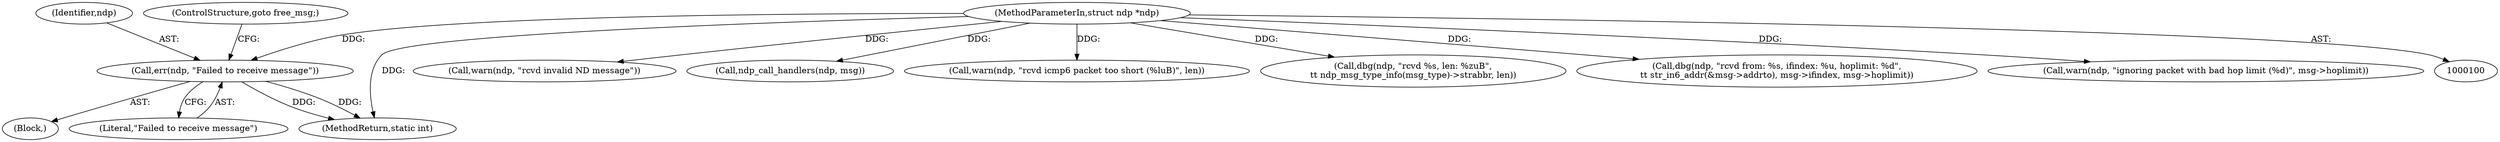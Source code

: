 digraph "0_libndp_a4892df306e0532487f1634ba6d4c6d4bb381c7f_1@pointer" {
"1000147" [label="(Call,err(ndp, \"Failed to receive message\"))"];
"1000101" [label="(MethodParameterIn,struct ndp *ndp)"];
"1000227" [label="(Call,warn(ndp, \"rcvd invalid ND message\"))"];
"1000101" [label="(MethodParameterIn,struct ndp *ndp)"];
"1000253" [label="(Call,ndp_call_handlers(ndp, msg))"];
"1000148" [label="(Identifier,ndp)"];
"1000146" [label="(Block,)"];
"1000149" [label="(Literal,\"Failed to receive message\")"];
"1000191" [label="(Call,warn(ndp, \"rcvd icmp6 packet too short (%luB)\", len))"];
"1000234" [label="(Call,dbg(ndp, \"rcvd %s, len: %zuB\",\n\t\t ndp_msg_type_info(msg_type)->strabbr, len))"];
"1000151" [label="(Call,dbg(ndp, \"rcvd from: %s, ifindex: %u, hoplimit: %d\",\n\t\t str_in6_addr(&msg->addrto), msg->ifindex, msg->hoplimit))"];
"1000147" [label="(Call,err(ndp, \"Failed to receive message\"))"];
"1000261" [label="(MethodReturn,static int)"];
"1000172" [label="(Call,warn(ndp, \"ignoring packet with bad hop limit (%d)\", msg->hoplimit))"];
"1000150" [label="(ControlStructure,goto free_msg;)"];
"1000147" -> "1000146"  [label="AST: "];
"1000147" -> "1000149"  [label="CFG: "];
"1000148" -> "1000147"  [label="AST: "];
"1000149" -> "1000147"  [label="AST: "];
"1000150" -> "1000147"  [label="CFG: "];
"1000147" -> "1000261"  [label="DDG: "];
"1000147" -> "1000261"  [label="DDG: "];
"1000101" -> "1000147"  [label="DDG: "];
"1000101" -> "1000100"  [label="AST: "];
"1000101" -> "1000261"  [label="DDG: "];
"1000101" -> "1000151"  [label="DDG: "];
"1000101" -> "1000172"  [label="DDG: "];
"1000101" -> "1000191"  [label="DDG: "];
"1000101" -> "1000227"  [label="DDG: "];
"1000101" -> "1000234"  [label="DDG: "];
"1000101" -> "1000253"  [label="DDG: "];
}

